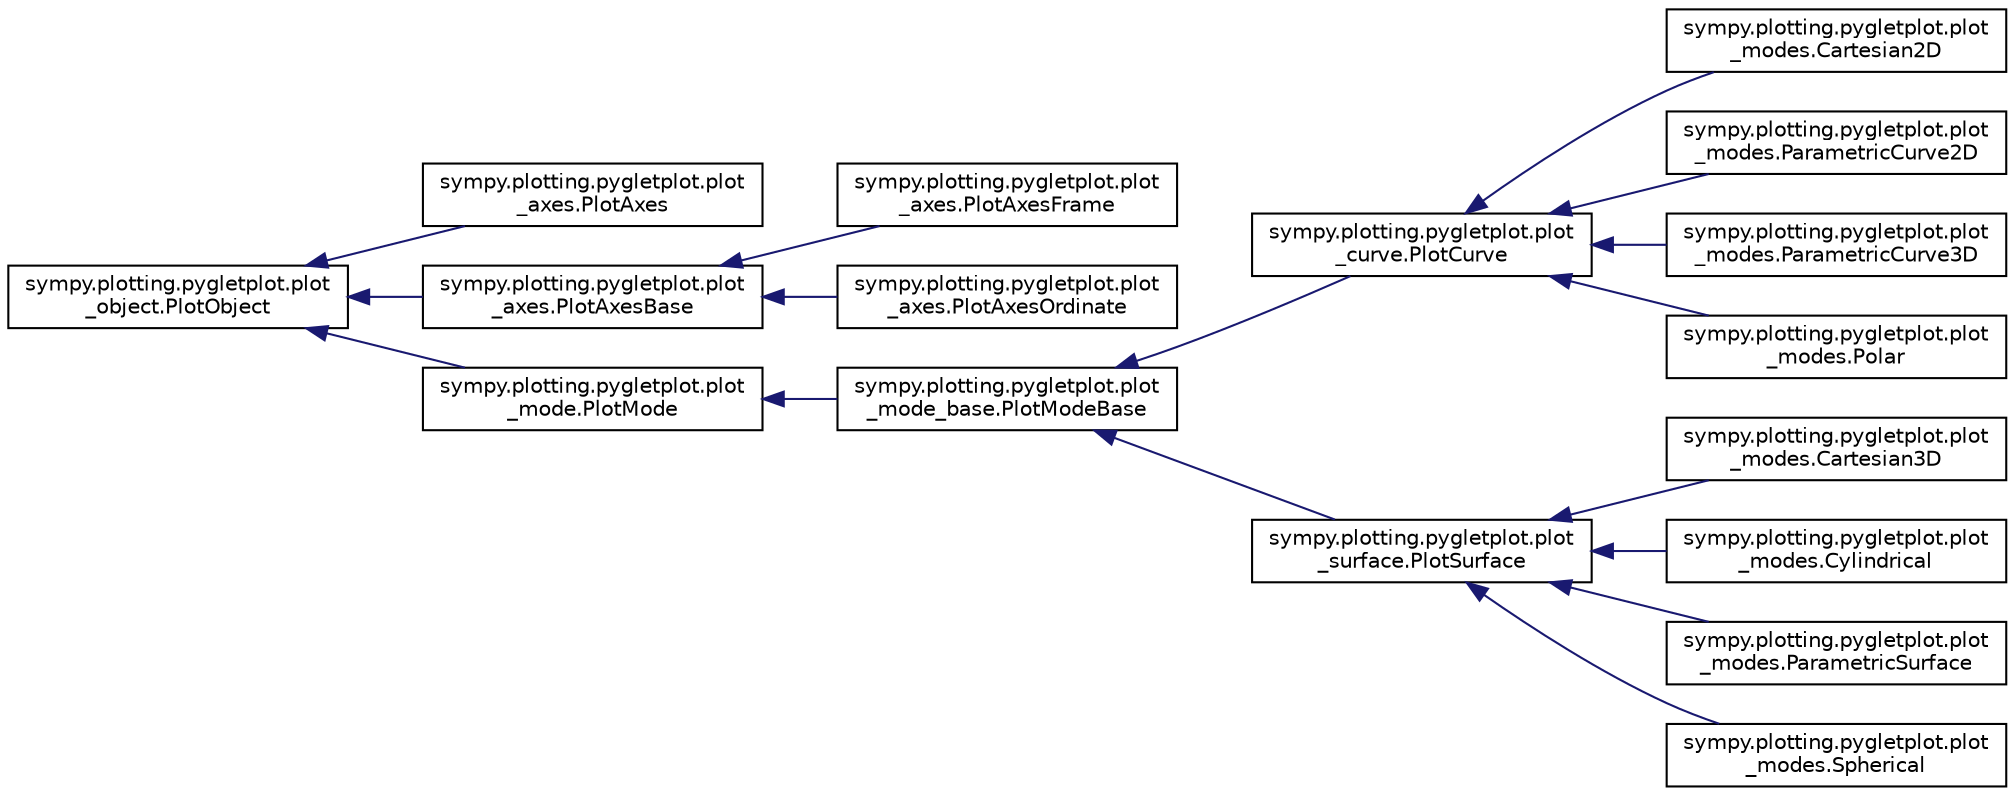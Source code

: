 digraph "Graphical Class Hierarchy"
{
 // LATEX_PDF_SIZE
  edge [fontname="Helvetica",fontsize="10",labelfontname="Helvetica",labelfontsize="10"];
  node [fontname="Helvetica",fontsize="10",shape=record];
  rankdir="LR";
  Node0 [label="sympy.plotting.pygletplot.plot\l_object.PlotObject",height=0.2,width=0.4,color="black", fillcolor="white", style="filled",URL="$classsympy_1_1plotting_1_1pygletplot_1_1plot__object_1_1PlotObject.html",tooltip=" "];
  Node0 -> Node1 [dir="back",color="midnightblue",fontsize="10",style="solid",fontname="Helvetica"];
  Node1 [label="sympy.plotting.pygletplot.plot\l_axes.PlotAxes",height=0.2,width=0.4,color="black", fillcolor="white", style="filled",URL="$classsympy_1_1plotting_1_1pygletplot_1_1plot__axes_1_1PlotAxes.html",tooltip=" "];
  Node0 -> Node2 [dir="back",color="midnightblue",fontsize="10",style="solid",fontname="Helvetica"];
  Node2 [label="sympy.plotting.pygletplot.plot\l_axes.PlotAxesBase",height=0.2,width=0.4,color="black", fillcolor="white", style="filled",URL="$classsympy_1_1plotting_1_1pygletplot_1_1plot__axes_1_1PlotAxesBase.html",tooltip=" "];
  Node2 -> Node3 [dir="back",color="midnightblue",fontsize="10",style="solid",fontname="Helvetica"];
  Node3 [label="sympy.plotting.pygletplot.plot\l_axes.PlotAxesFrame",height=0.2,width=0.4,color="black", fillcolor="white", style="filled",URL="$classsympy_1_1plotting_1_1pygletplot_1_1plot__axes_1_1PlotAxesFrame.html",tooltip=" "];
  Node2 -> Node4 [dir="back",color="midnightblue",fontsize="10",style="solid",fontname="Helvetica"];
  Node4 [label="sympy.plotting.pygletplot.plot\l_axes.PlotAxesOrdinate",height=0.2,width=0.4,color="black", fillcolor="white", style="filled",URL="$classsympy_1_1plotting_1_1pygletplot_1_1plot__axes_1_1PlotAxesOrdinate.html",tooltip=" "];
  Node0 -> Node5 [dir="back",color="midnightblue",fontsize="10",style="solid",fontname="Helvetica"];
  Node5 [label="sympy.plotting.pygletplot.plot\l_mode.PlotMode",height=0.2,width=0.4,color="black", fillcolor="white", style="filled",URL="$classsympy_1_1plotting_1_1pygletplot_1_1plot__mode_1_1PlotMode.html",tooltip=" "];
  Node5 -> Node6 [dir="back",color="midnightblue",fontsize="10",style="solid",fontname="Helvetica"];
  Node6 [label="sympy.plotting.pygletplot.plot\l_mode_base.PlotModeBase",height=0.2,width=0.4,color="black", fillcolor="white", style="filled",URL="$classsympy_1_1plotting_1_1pygletplot_1_1plot__mode__base_1_1PlotModeBase.html",tooltip=" "];
  Node6 -> Node7 [dir="back",color="midnightblue",fontsize="10",style="solid",fontname="Helvetica"];
  Node7 [label="sympy.plotting.pygletplot.plot\l_curve.PlotCurve",height=0.2,width=0.4,color="black", fillcolor="white", style="filled",URL="$classsympy_1_1plotting_1_1pygletplot_1_1plot__curve_1_1PlotCurve.html",tooltip=" "];
  Node7 -> Node8 [dir="back",color="midnightblue",fontsize="10",style="solid",fontname="Helvetica"];
  Node8 [label="sympy.plotting.pygletplot.plot\l_modes.Cartesian2D",height=0.2,width=0.4,color="black", fillcolor="white", style="filled",URL="$classsympy_1_1plotting_1_1pygletplot_1_1plot__modes_1_1Cartesian2D.html",tooltip=" "];
  Node7 -> Node9 [dir="back",color="midnightblue",fontsize="10",style="solid",fontname="Helvetica"];
  Node9 [label="sympy.plotting.pygletplot.plot\l_modes.ParametricCurve2D",height=0.2,width=0.4,color="black", fillcolor="white", style="filled",URL="$classsympy_1_1plotting_1_1pygletplot_1_1plot__modes_1_1ParametricCurve2D.html",tooltip=" "];
  Node7 -> Node10 [dir="back",color="midnightblue",fontsize="10",style="solid",fontname="Helvetica"];
  Node10 [label="sympy.plotting.pygletplot.plot\l_modes.ParametricCurve3D",height=0.2,width=0.4,color="black", fillcolor="white", style="filled",URL="$classsympy_1_1plotting_1_1pygletplot_1_1plot__modes_1_1ParametricCurve3D.html",tooltip=" "];
  Node7 -> Node11 [dir="back",color="midnightblue",fontsize="10",style="solid",fontname="Helvetica"];
  Node11 [label="sympy.plotting.pygletplot.plot\l_modes.Polar",height=0.2,width=0.4,color="black", fillcolor="white", style="filled",URL="$classsympy_1_1plotting_1_1pygletplot_1_1plot__modes_1_1Polar.html",tooltip=" "];
  Node6 -> Node12 [dir="back",color="midnightblue",fontsize="10",style="solid",fontname="Helvetica"];
  Node12 [label="sympy.plotting.pygletplot.plot\l_surface.PlotSurface",height=0.2,width=0.4,color="black", fillcolor="white", style="filled",URL="$classsympy_1_1plotting_1_1pygletplot_1_1plot__surface_1_1PlotSurface.html",tooltip=" "];
  Node12 -> Node13 [dir="back",color="midnightblue",fontsize="10",style="solid",fontname="Helvetica"];
  Node13 [label="sympy.plotting.pygletplot.plot\l_modes.Cartesian3D",height=0.2,width=0.4,color="black", fillcolor="white", style="filled",URL="$classsympy_1_1plotting_1_1pygletplot_1_1plot__modes_1_1Cartesian3D.html",tooltip=" "];
  Node12 -> Node14 [dir="back",color="midnightblue",fontsize="10",style="solid",fontname="Helvetica"];
  Node14 [label="sympy.plotting.pygletplot.plot\l_modes.Cylindrical",height=0.2,width=0.4,color="black", fillcolor="white", style="filled",URL="$classsympy_1_1plotting_1_1pygletplot_1_1plot__modes_1_1Cylindrical.html",tooltip=" "];
  Node12 -> Node15 [dir="back",color="midnightblue",fontsize="10",style="solid",fontname="Helvetica"];
  Node15 [label="sympy.plotting.pygletplot.plot\l_modes.ParametricSurface",height=0.2,width=0.4,color="black", fillcolor="white", style="filled",URL="$classsympy_1_1plotting_1_1pygletplot_1_1plot__modes_1_1ParametricSurface.html",tooltip=" "];
  Node12 -> Node16 [dir="back",color="midnightblue",fontsize="10",style="solid",fontname="Helvetica"];
  Node16 [label="sympy.plotting.pygletplot.plot\l_modes.Spherical",height=0.2,width=0.4,color="black", fillcolor="white", style="filled",URL="$classsympy_1_1plotting_1_1pygletplot_1_1plot__modes_1_1Spherical.html",tooltip=" "];
}
